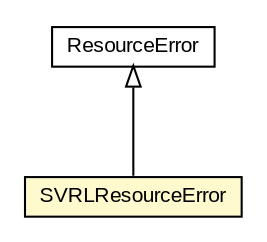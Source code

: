 #!/usr/local/bin/dot
#
# Class diagram 
# Generated by UMLGraph version 5.1 (http://www.umlgraph.org/)
#

digraph G {
	edge [fontname="arial",fontsize=10,labelfontname="arial",labelfontsize=10];
	node [fontname="arial",fontsize=10,shape=plaintext];
	nodesep=0.25;
	ranksep=0.5;
	// com.helger.schematron.svrl.SVRLResourceError
	c13432 [label=<<table title="com.helger.schematron.svrl.SVRLResourceError" border="0" cellborder="1" cellspacing="0" cellpadding="2" port="p" bgcolor="lemonChiffon" href="./SVRLResourceError.html">
		<tr><td><table border="0" cellspacing="0" cellpadding="1">
<tr><td align="center" balign="center"> SVRLResourceError </td></tr>
		</table></td></tr>
		</table>>, fontname="arial", fontcolor="black", fontsize=10.0];
	//com.helger.schematron.svrl.SVRLResourceError extends com.helger.commons.error.ResourceError
	c13466:p -> c13432:p [dir=back,arrowtail=empty];
	// com.helger.commons.error.ResourceError
	c13466 [label=<<table title="com.helger.commons.error.ResourceError" border="0" cellborder="1" cellspacing="0" cellpadding="2" port="p">
		<tr><td><table border="0" cellspacing="0" cellpadding="1">
<tr><td align="center" balign="center"> ResourceError </td></tr>
		</table></td></tr>
		</table>>, fontname="arial", fontcolor="black", fontsize=10.0];
}

